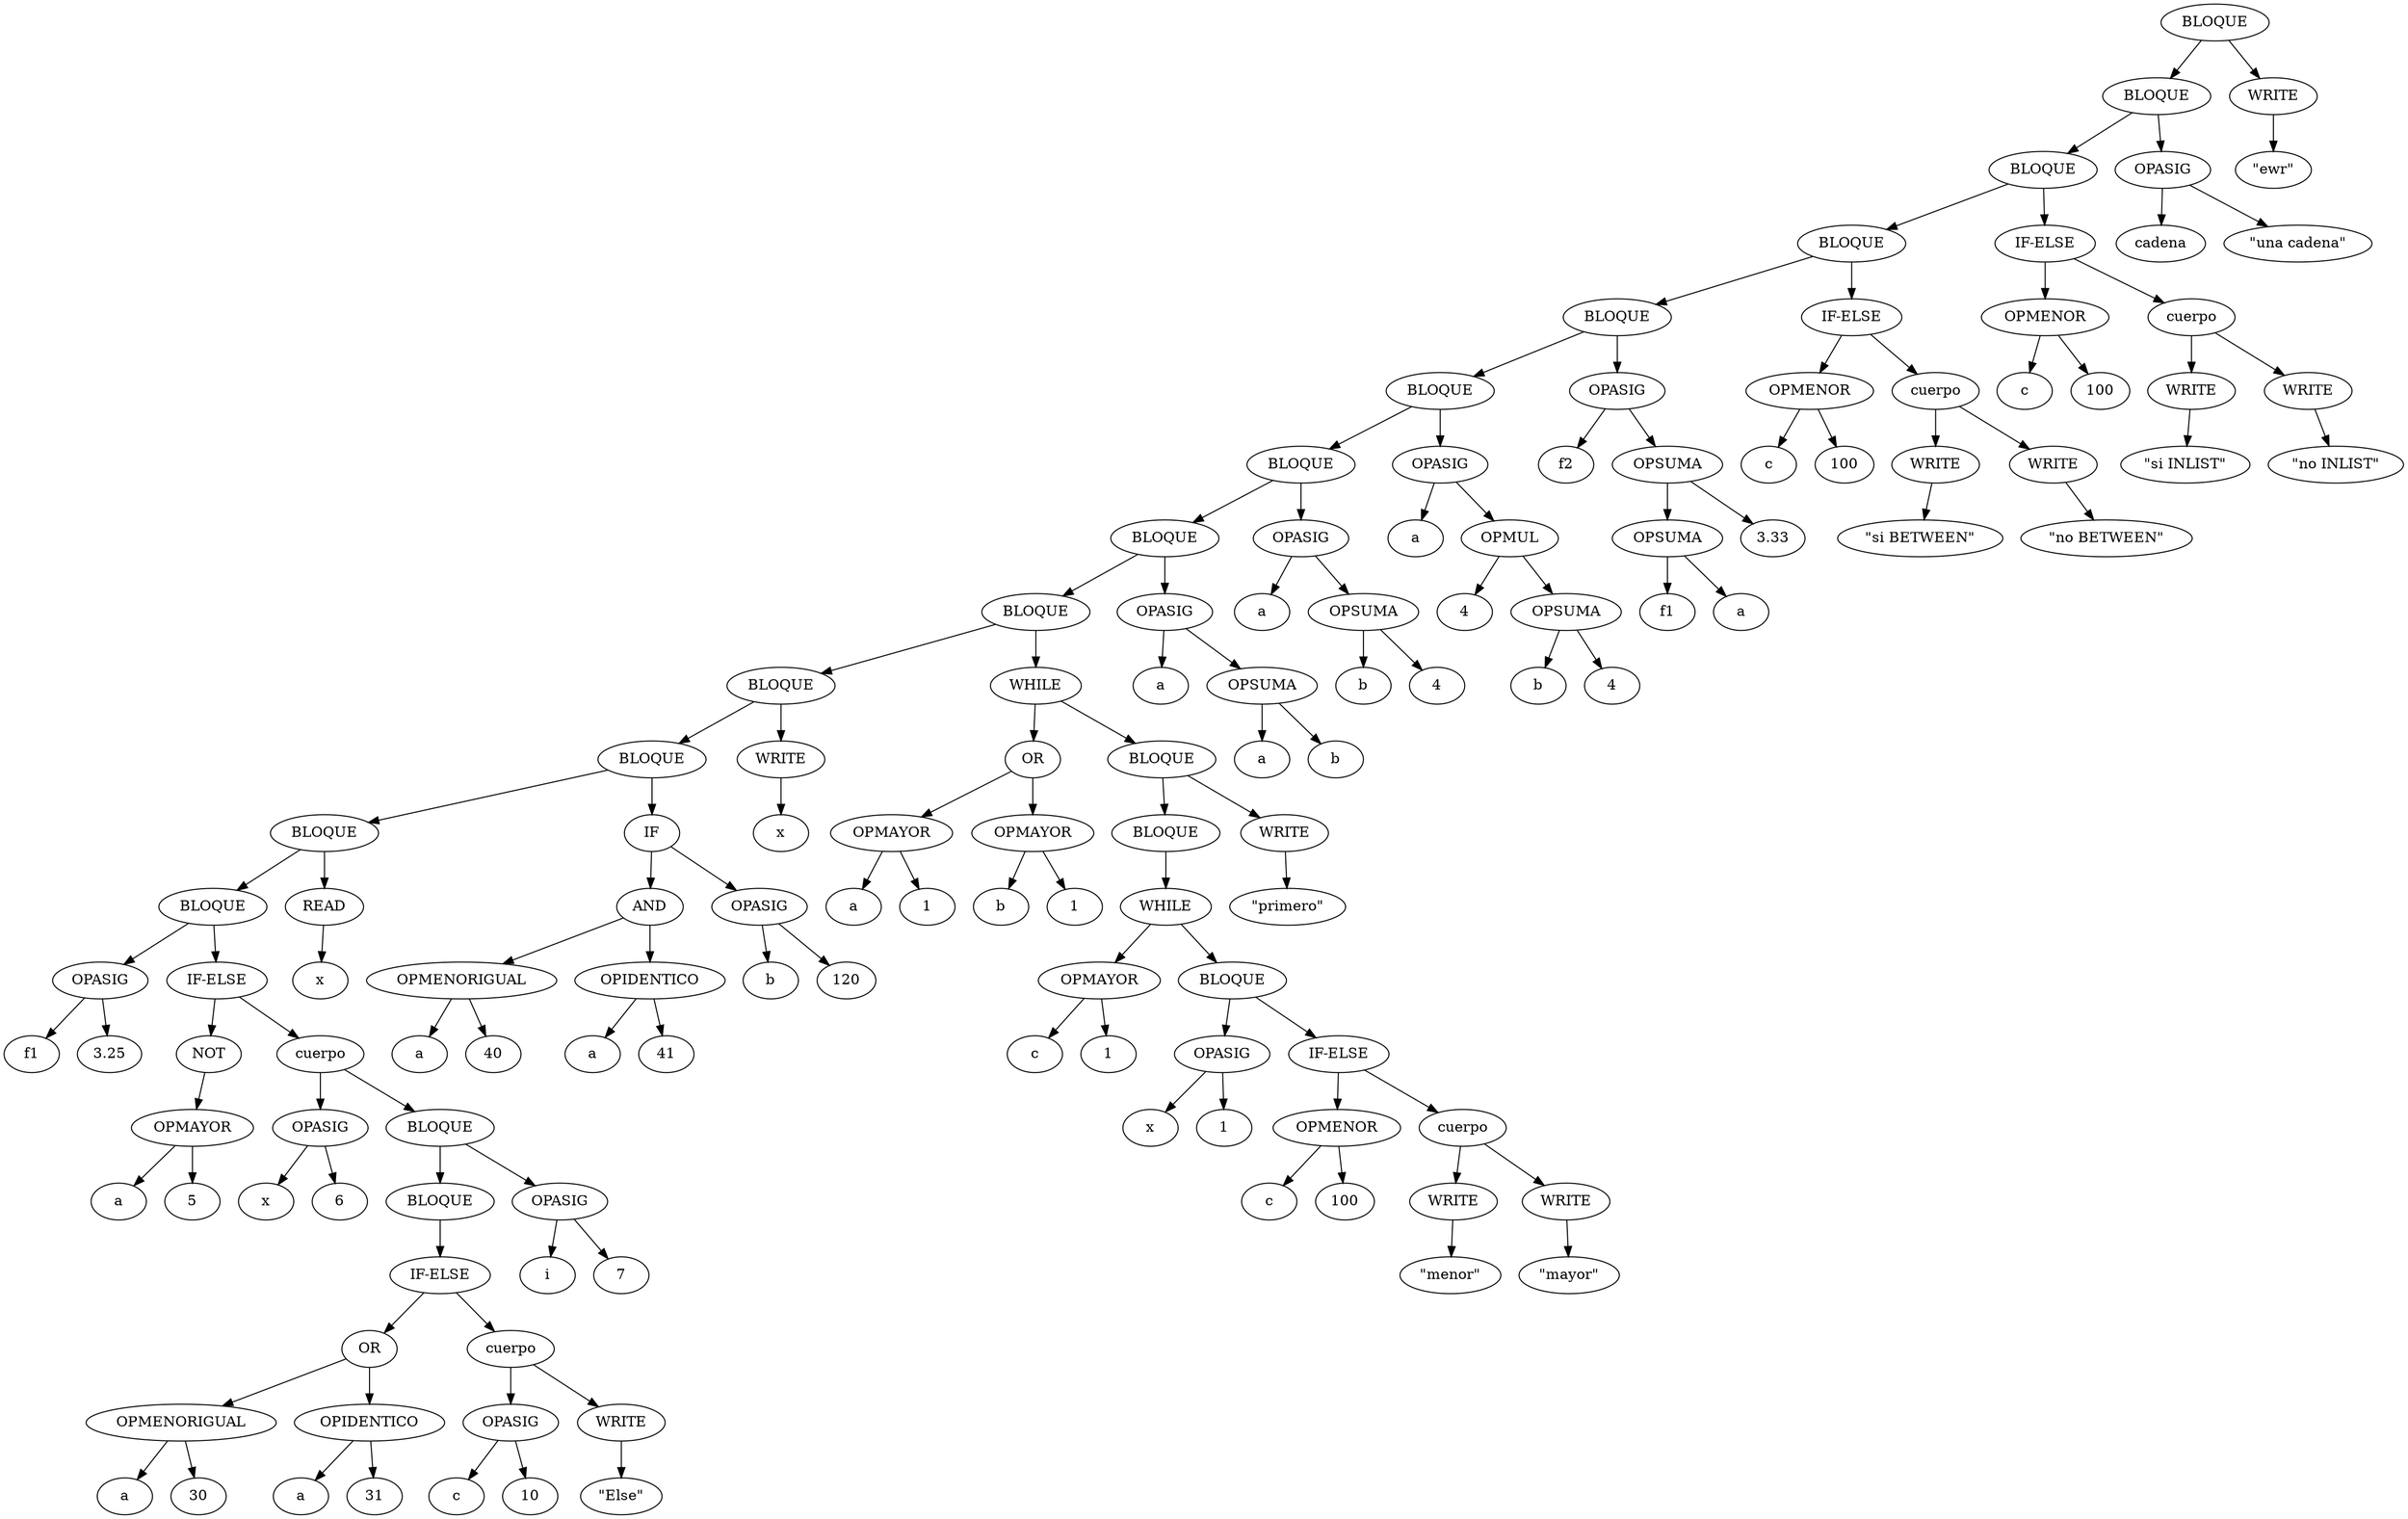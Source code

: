 digraph BST {
x0 [label=<BLOQUE>];
x1 [label=<BLOQUE>];
x0 -> x1;
x3 [label=<BLOQUE>];
x1 -> x3;
x7 [label=<BLOQUE>];
x3 -> x7;
x15 [label=<BLOQUE>];
x7 -> x15;
x31 [label=<BLOQUE>];
x15 -> x31;
x63 [label=<BLOQUE>];
x31 -> x63;
x127 [label=<BLOQUE>];
x63 -> x127;
x255 [label=<BLOQUE>];
x127 -> x255;
x511 [label=<BLOQUE>];
x255 -> x511;
x1023 [label=<BLOQUE>];
x511 -> x1023;
x2047 [label=<BLOQUE>];
x1023 -> x2047;
x4095 [label=<BLOQUE>];
x2047 -> x4095;
x8191 [label=<OPASIG>];
x4095 -> x8191;
x16383 [label=<f1>];
x8191 -> x16383;
x16384 [label=<3.25>];
x8191 -> x16384;
x8192 [label=<IF-ELSE>];
x4095 -> x8192;
x16385 [label=<NOT>];
x8192 -> x16385;
x32771 [label=<OPMAYOR>];
x16385 -> x32771;
x65543 [label=<a>];
x32771 -> x65543;
x65544 [label=<5>];
x32771 -> x65544;
x16386 [label=<cuerpo>];
x8192 -> x16386;
x32773 [label=<OPASIG>];
x16386 -> x32773;
x65547 [label=<x>];
x32773 -> x65547;
x65548 [label=<6>];
x32773 -> x65548;
x32774 [label=<BLOQUE>];
x16386 -> x32774;
x65549 [label=<BLOQUE>];
x32774 -> x65549;
x131099 [label=<IF-ELSE>];
x65549 -> x131099;
x262199 [label=<OR>];
x131099 -> x262199;
x524399 [label=<OPMENORIGUAL>];
x262199 -> x524399;
x1048799 [label=<a>];
x524399 -> x1048799;
x1048800 [label=<30>];
x524399 -> x1048800;
x524400 [label=<OPIDENTICO>];
x262199 -> x524400;
x1048801 [label=<a>];
x524400 -> x1048801;
x1048802 [label=<31>];
x524400 -> x1048802;
x262200 [label=<cuerpo>];
x131099 -> x262200;
x524401 [label=<OPASIG>];
x262200 -> x524401;
x1048803 [label=<c>];
x524401 -> x1048803;
x1048804 [label=<10>];
x524401 -> x1048804;
x524402 [label=<WRITE>];
x262200 -> x524402;
x1048805 [label=<"Else">];
x524402 -> x1048805;
x65550 [label=<OPASIG>];
x32774 -> x65550;
x131101 [label=<i>];
x65550 -> x131101;
x131102 [label=<7>];
x65550 -> x131102;
x4096 [label=<READ>];
x2047 -> x4096;
x8193 [label=<x>];
x4096 -> x8193;
x2048 [label=<IF>];
x1023 -> x2048;
x4097 [label=<AND>];
x2048 -> x4097;
x8195 [label=<OPMENORIGUAL>];
x4097 -> x8195;
x16391 [label=<a>];
x8195 -> x16391;
x16392 [label=<40>];
x8195 -> x16392;
x8196 [label=<OPIDENTICO>];
x4097 -> x8196;
x16393 [label=<a>];
x8196 -> x16393;
x16394 [label=<41>];
x8196 -> x16394;
x4098 [label=<OPASIG>];
x2048 -> x4098;
x8197 [label=<b>];
x4098 -> x8197;
x8198 [label=<120>];
x4098 -> x8198;
x1024 [label=<WRITE>];
x511 -> x1024;
x2049 [label=<x>];
x1024 -> x2049;
x512 [label=<WHILE>];
x255 -> x512;
x1025 [label=<OR>];
x512 -> x1025;
x2051 [label=<OPMAYOR>];
x1025 -> x2051;
x4103 [label=<a>];
x2051 -> x4103;
x4104 [label=<1>];
x2051 -> x4104;
x2052 [label=<OPMAYOR>];
x1025 -> x2052;
x4105 [label=<b>];
x2052 -> x4105;
x4106 [label=<1>];
x2052 -> x4106;
x1026 [label=<BLOQUE>];
x512 -> x1026;
x2053 [label=<BLOQUE>];
x1026 -> x2053;
x4107 [label=<WHILE>];
x2053 -> x4107;
x8215 [label=<OPMAYOR>];
x4107 -> x8215;
x16431 [label=<c>];
x8215 -> x16431;
x16432 [label=<1>];
x8215 -> x16432;
x8216 [label=<BLOQUE>];
x4107 -> x8216;
x16433 [label=<OPASIG>];
x8216 -> x16433;
x32867 [label=<x>];
x16433 -> x32867;
x32868 [label=<1>];
x16433 -> x32868;
x16434 [label=<IF-ELSE>];
x8216 -> x16434;
x32869 [label=<OPMENOR>];
x16434 -> x32869;
x65739 [label=<c>];
x32869 -> x65739;
x65740 [label=<100>];
x32869 -> x65740;
x32870 [label=<cuerpo>];
x16434 -> x32870;
x65741 [label=<WRITE>];
x32870 -> x65741;
x131483 [label=<"menor">];
x65741 -> x131483;
x65742 [label=<WRITE>];
x32870 -> x65742;
x131485 [label=<"mayor">];
x65742 -> x131485;
x2054 [label=<WRITE>];
x1026 -> x2054;
x4109 [label=<"primero">];
x2054 -> x4109;
x256 [label=<OPASIG>];
x127 -> x256;
x513 [label=<a>];
x256 -> x513;
x514 [label=<OPSUMA>];
x256 -> x514;
x1029 [label=<a>];
x514 -> x1029;
x1030 [label=<b>];
x514 -> x1030;
x128 [label=<OPASIG>];
x63 -> x128;
x257 [label=<a>];
x128 -> x257;
x258 [label=<OPSUMA>];
x128 -> x258;
x517 [label=<b>];
x258 -> x517;
x518 [label=<4>];
x258 -> x518;
x64 [label=<OPASIG>];
x31 -> x64;
x129 [label=<a>];
x64 -> x129;
x130 [label=<OPMUL>];
x64 -> x130;
x261 [label=<4>];
x130 -> x261;
x262 [label=<OPSUMA>];
x130 -> x262;
x525 [label=<b>];
x262 -> x525;
x526 [label=<4>];
x262 -> x526;
x32 [label=<OPASIG>];
x15 -> x32;
x65 [label=<f2>];
x32 -> x65;
x66 [label=<OPSUMA>];
x32 -> x66;
x133 [label=<OPSUMA>];
x66 -> x133;
x267 [label=<f1>];
x133 -> x267;
x268 [label=<a>];
x133 -> x268;
x134 [label=<3.33>];
x66 -> x134;
x16 [label=<IF-ELSE>];
x7 -> x16;
x33 [label=<OPMENOR>];
x16 -> x33;
x67 [label=<c>];
x33 -> x67;
x68 [label=<100>];
x33 -> x68;
x34 [label=<cuerpo>];
x16 -> x34;
x69 [label=<WRITE>];
x34 -> x69;
x139 [label=<"si BETWEEN">];
x69 -> x139;
x70 [label=<WRITE>];
x34 -> x70;
x141 [label=<"no BETWEEN">];
x70 -> x141;
x8 [label=<IF-ELSE>];
x3 -> x8;
x17 [label=<OPMENOR>];
x8 -> x17;
x35 [label=<c>];
x17 -> x35;
x36 [label=<100>];
x17 -> x36;
x18 [label=<cuerpo>];
x8 -> x18;
x37 [label=<WRITE>];
x18 -> x37;
x75 [label=<"si INLIST">];
x37 -> x75;
x38 [label=<WRITE>];
x18 -> x38;
x77 [label=<"no INLIST">];
x38 -> x77;
x4 [label=<OPASIG>];
x1 -> x4;
x9 [label=<cadena>];
x4 -> x9;
x10 [label=<"una cadena">];
x4 -> x10;
x2 [label=<WRITE>];
x0 -> x2;
x5 [label=<"ewr">];
x2 -> x5;
}
